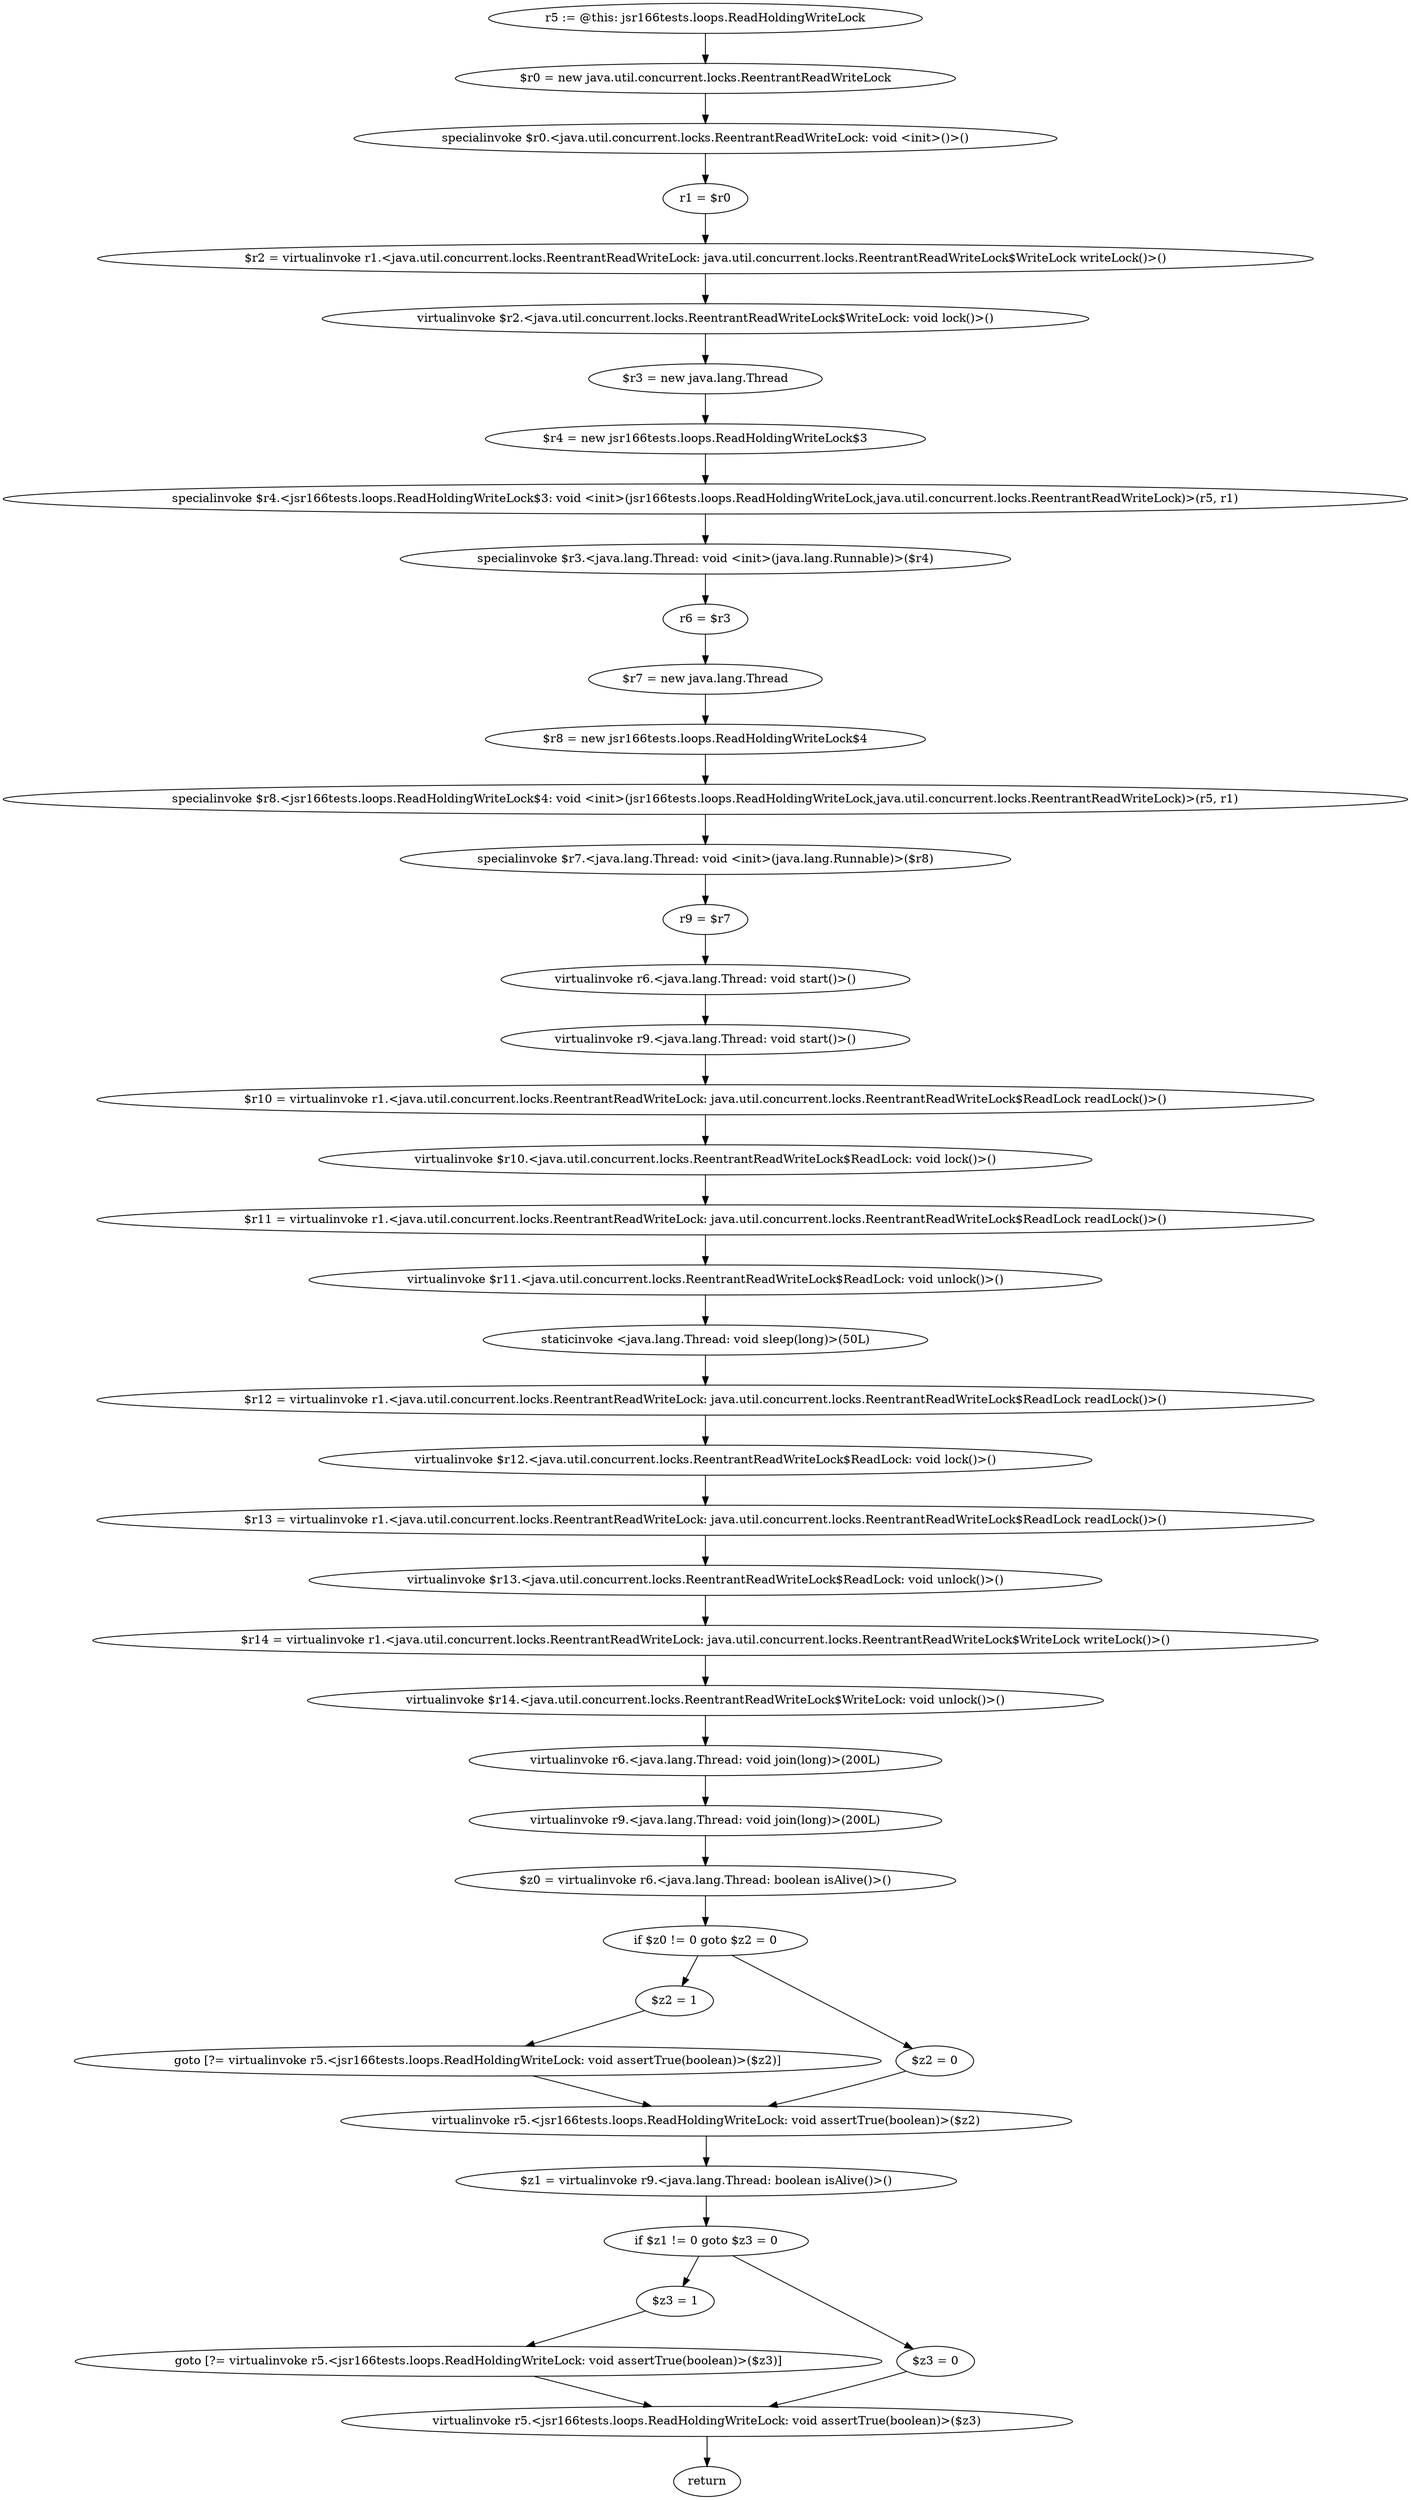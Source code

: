 digraph "unitGraph" {
    "r5 := @this: jsr166tests.loops.ReadHoldingWriteLock"
    "$r0 = new java.util.concurrent.locks.ReentrantReadWriteLock"
    "specialinvoke $r0.<java.util.concurrent.locks.ReentrantReadWriteLock: void <init>()>()"
    "r1 = $r0"
    "$r2 = virtualinvoke r1.<java.util.concurrent.locks.ReentrantReadWriteLock: java.util.concurrent.locks.ReentrantReadWriteLock$WriteLock writeLock()>()"
    "virtualinvoke $r2.<java.util.concurrent.locks.ReentrantReadWriteLock$WriteLock: void lock()>()"
    "$r3 = new java.lang.Thread"
    "$r4 = new jsr166tests.loops.ReadHoldingWriteLock$3"
    "specialinvoke $r4.<jsr166tests.loops.ReadHoldingWriteLock$3: void <init>(jsr166tests.loops.ReadHoldingWriteLock,java.util.concurrent.locks.ReentrantReadWriteLock)>(r5, r1)"
    "specialinvoke $r3.<java.lang.Thread: void <init>(java.lang.Runnable)>($r4)"
    "r6 = $r3"
    "$r7 = new java.lang.Thread"
    "$r8 = new jsr166tests.loops.ReadHoldingWriteLock$4"
    "specialinvoke $r8.<jsr166tests.loops.ReadHoldingWriteLock$4: void <init>(jsr166tests.loops.ReadHoldingWriteLock,java.util.concurrent.locks.ReentrantReadWriteLock)>(r5, r1)"
    "specialinvoke $r7.<java.lang.Thread: void <init>(java.lang.Runnable)>($r8)"
    "r9 = $r7"
    "virtualinvoke r6.<java.lang.Thread: void start()>()"
    "virtualinvoke r9.<java.lang.Thread: void start()>()"
    "$r10 = virtualinvoke r1.<java.util.concurrent.locks.ReentrantReadWriteLock: java.util.concurrent.locks.ReentrantReadWriteLock$ReadLock readLock()>()"
    "virtualinvoke $r10.<java.util.concurrent.locks.ReentrantReadWriteLock$ReadLock: void lock()>()"
    "$r11 = virtualinvoke r1.<java.util.concurrent.locks.ReentrantReadWriteLock: java.util.concurrent.locks.ReentrantReadWriteLock$ReadLock readLock()>()"
    "virtualinvoke $r11.<java.util.concurrent.locks.ReentrantReadWriteLock$ReadLock: void unlock()>()"
    "staticinvoke <java.lang.Thread: void sleep(long)>(50L)"
    "$r12 = virtualinvoke r1.<java.util.concurrent.locks.ReentrantReadWriteLock: java.util.concurrent.locks.ReentrantReadWriteLock$ReadLock readLock()>()"
    "virtualinvoke $r12.<java.util.concurrent.locks.ReentrantReadWriteLock$ReadLock: void lock()>()"
    "$r13 = virtualinvoke r1.<java.util.concurrent.locks.ReentrantReadWriteLock: java.util.concurrent.locks.ReentrantReadWriteLock$ReadLock readLock()>()"
    "virtualinvoke $r13.<java.util.concurrent.locks.ReentrantReadWriteLock$ReadLock: void unlock()>()"
    "$r14 = virtualinvoke r1.<java.util.concurrent.locks.ReentrantReadWriteLock: java.util.concurrent.locks.ReentrantReadWriteLock$WriteLock writeLock()>()"
    "virtualinvoke $r14.<java.util.concurrent.locks.ReentrantReadWriteLock$WriteLock: void unlock()>()"
    "virtualinvoke r6.<java.lang.Thread: void join(long)>(200L)"
    "virtualinvoke r9.<java.lang.Thread: void join(long)>(200L)"
    "$z0 = virtualinvoke r6.<java.lang.Thread: boolean isAlive()>()"
    "if $z0 != 0 goto $z2 = 0"
    "$z2 = 1"
    "goto [?= virtualinvoke r5.<jsr166tests.loops.ReadHoldingWriteLock: void assertTrue(boolean)>($z2)]"
    "$z2 = 0"
    "virtualinvoke r5.<jsr166tests.loops.ReadHoldingWriteLock: void assertTrue(boolean)>($z2)"
    "$z1 = virtualinvoke r9.<java.lang.Thread: boolean isAlive()>()"
    "if $z1 != 0 goto $z3 = 0"
    "$z3 = 1"
    "goto [?= virtualinvoke r5.<jsr166tests.loops.ReadHoldingWriteLock: void assertTrue(boolean)>($z3)]"
    "$z3 = 0"
    "virtualinvoke r5.<jsr166tests.loops.ReadHoldingWriteLock: void assertTrue(boolean)>($z3)"
    "return"
    "r5 := @this: jsr166tests.loops.ReadHoldingWriteLock"->"$r0 = new java.util.concurrent.locks.ReentrantReadWriteLock";
    "$r0 = new java.util.concurrent.locks.ReentrantReadWriteLock"->"specialinvoke $r0.<java.util.concurrent.locks.ReentrantReadWriteLock: void <init>()>()";
    "specialinvoke $r0.<java.util.concurrent.locks.ReentrantReadWriteLock: void <init>()>()"->"r1 = $r0";
    "r1 = $r0"->"$r2 = virtualinvoke r1.<java.util.concurrent.locks.ReentrantReadWriteLock: java.util.concurrent.locks.ReentrantReadWriteLock$WriteLock writeLock()>()";
    "$r2 = virtualinvoke r1.<java.util.concurrent.locks.ReentrantReadWriteLock: java.util.concurrent.locks.ReentrantReadWriteLock$WriteLock writeLock()>()"->"virtualinvoke $r2.<java.util.concurrent.locks.ReentrantReadWriteLock$WriteLock: void lock()>()";
    "virtualinvoke $r2.<java.util.concurrent.locks.ReentrantReadWriteLock$WriteLock: void lock()>()"->"$r3 = new java.lang.Thread";
    "$r3 = new java.lang.Thread"->"$r4 = new jsr166tests.loops.ReadHoldingWriteLock$3";
    "$r4 = new jsr166tests.loops.ReadHoldingWriteLock$3"->"specialinvoke $r4.<jsr166tests.loops.ReadHoldingWriteLock$3: void <init>(jsr166tests.loops.ReadHoldingWriteLock,java.util.concurrent.locks.ReentrantReadWriteLock)>(r5, r1)";
    "specialinvoke $r4.<jsr166tests.loops.ReadHoldingWriteLock$3: void <init>(jsr166tests.loops.ReadHoldingWriteLock,java.util.concurrent.locks.ReentrantReadWriteLock)>(r5, r1)"->"specialinvoke $r3.<java.lang.Thread: void <init>(java.lang.Runnable)>($r4)";
    "specialinvoke $r3.<java.lang.Thread: void <init>(java.lang.Runnable)>($r4)"->"r6 = $r3";
    "r6 = $r3"->"$r7 = new java.lang.Thread";
    "$r7 = new java.lang.Thread"->"$r8 = new jsr166tests.loops.ReadHoldingWriteLock$4";
    "$r8 = new jsr166tests.loops.ReadHoldingWriteLock$4"->"specialinvoke $r8.<jsr166tests.loops.ReadHoldingWriteLock$4: void <init>(jsr166tests.loops.ReadHoldingWriteLock,java.util.concurrent.locks.ReentrantReadWriteLock)>(r5, r1)";
    "specialinvoke $r8.<jsr166tests.loops.ReadHoldingWriteLock$4: void <init>(jsr166tests.loops.ReadHoldingWriteLock,java.util.concurrent.locks.ReentrantReadWriteLock)>(r5, r1)"->"specialinvoke $r7.<java.lang.Thread: void <init>(java.lang.Runnable)>($r8)";
    "specialinvoke $r7.<java.lang.Thread: void <init>(java.lang.Runnable)>($r8)"->"r9 = $r7";
    "r9 = $r7"->"virtualinvoke r6.<java.lang.Thread: void start()>()";
    "virtualinvoke r6.<java.lang.Thread: void start()>()"->"virtualinvoke r9.<java.lang.Thread: void start()>()";
    "virtualinvoke r9.<java.lang.Thread: void start()>()"->"$r10 = virtualinvoke r1.<java.util.concurrent.locks.ReentrantReadWriteLock: java.util.concurrent.locks.ReentrantReadWriteLock$ReadLock readLock()>()";
    "$r10 = virtualinvoke r1.<java.util.concurrent.locks.ReentrantReadWriteLock: java.util.concurrent.locks.ReentrantReadWriteLock$ReadLock readLock()>()"->"virtualinvoke $r10.<java.util.concurrent.locks.ReentrantReadWriteLock$ReadLock: void lock()>()";
    "virtualinvoke $r10.<java.util.concurrent.locks.ReentrantReadWriteLock$ReadLock: void lock()>()"->"$r11 = virtualinvoke r1.<java.util.concurrent.locks.ReentrantReadWriteLock: java.util.concurrent.locks.ReentrantReadWriteLock$ReadLock readLock()>()";
    "$r11 = virtualinvoke r1.<java.util.concurrent.locks.ReentrantReadWriteLock: java.util.concurrent.locks.ReentrantReadWriteLock$ReadLock readLock()>()"->"virtualinvoke $r11.<java.util.concurrent.locks.ReentrantReadWriteLock$ReadLock: void unlock()>()";
    "virtualinvoke $r11.<java.util.concurrent.locks.ReentrantReadWriteLock$ReadLock: void unlock()>()"->"staticinvoke <java.lang.Thread: void sleep(long)>(50L)";
    "staticinvoke <java.lang.Thread: void sleep(long)>(50L)"->"$r12 = virtualinvoke r1.<java.util.concurrent.locks.ReentrantReadWriteLock: java.util.concurrent.locks.ReentrantReadWriteLock$ReadLock readLock()>()";
    "$r12 = virtualinvoke r1.<java.util.concurrent.locks.ReentrantReadWriteLock: java.util.concurrent.locks.ReentrantReadWriteLock$ReadLock readLock()>()"->"virtualinvoke $r12.<java.util.concurrent.locks.ReentrantReadWriteLock$ReadLock: void lock()>()";
    "virtualinvoke $r12.<java.util.concurrent.locks.ReentrantReadWriteLock$ReadLock: void lock()>()"->"$r13 = virtualinvoke r1.<java.util.concurrent.locks.ReentrantReadWriteLock: java.util.concurrent.locks.ReentrantReadWriteLock$ReadLock readLock()>()";
    "$r13 = virtualinvoke r1.<java.util.concurrent.locks.ReentrantReadWriteLock: java.util.concurrent.locks.ReentrantReadWriteLock$ReadLock readLock()>()"->"virtualinvoke $r13.<java.util.concurrent.locks.ReentrantReadWriteLock$ReadLock: void unlock()>()";
    "virtualinvoke $r13.<java.util.concurrent.locks.ReentrantReadWriteLock$ReadLock: void unlock()>()"->"$r14 = virtualinvoke r1.<java.util.concurrent.locks.ReentrantReadWriteLock: java.util.concurrent.locks.ReentrantReadWriteLock$WriteLock writeLock()>()";
    "$r14 = virtualinvoke r1.<java.util.concurrent.locks.ReentrantReadWriteLock: java.util.concurrent.locks.ReentrantReadWriteLock$WriteLock writeLock()>()"->"virtualinvoke $r14.<java.util.concurrent.locks.ReentrantReadWriteLock$WriteLock: void unlock()>()";
    "virtualinvoke $r14.<java.util.concurrent.locks.ReentrantReadWriteLock$WriteLock: void unlock()>()"->"virtualinvoke r6.<java.lang.Thread: void join(long)>(200L)";
    "virtualinvoke r6.<java.lang.Thread: void join(long)>(200L)"->"virtualinvoke r9.<java.lang.Thread: void join(long)>(200L)";
    "virtualinvoke r9.<java.lang.Thread: void join(long)>(200L)"->"$z0 = virtualinvoke r6.<java.lang.Thread: boolean isAlive()>()";
    "$z0 = virtualinvoke r6.<java.lang.Thread: boolean isAlive()>()"->"if $z0 != 0 goto $z2 = 0";
    "if $z0 != 0 goto $z2 = 0"->"$z2 = 1";
    "if $z0 != 0 goto $z2 = 0"->"$z2 = 0";
    "$z2 = 1"->"goto [?= virtualinvoke r5.<jsr166tests.loops.ReadHoldingWriteLock: void assertTrue(boolean)>($z2)]";
    "goto [?= virtualinvoke r5.<jsr166tests.loops.ReadHoldingWriteLock: void assertTrue(boolean)>($z2)]"->"virtualinvoke r5.<jsr166tests.loops.ReadHoldingWriteLock: void assertTrue(boolean)>($z2)";
    "$z2 = 0"->"virtualinvoke r5.<jsr166tests.loops.ReadHoldingWriteLock: void assertTrue(boolean)>($z2)";
    "virtualinvoke r5.<jsr166tests.loops.ReadHoldingWriteLock: void assertTrue(boolean)>($z2)"->"$z1 = virtualinvoke r9.<java.lang.Thread: boolean isAlive()>()";
    "$z1 = virtualinvoke r9.<java.lang.Thread: boolean isAlive()>()"->"if $z1 != 0 goto $z3 = 0";
    "if $z1 != 0 goto $z3 = 0"->"$z3 = 1";
    "if $z1 != 0 goto $z3 = 0"->"$z3 = 0";
    "$z3 = 1"->"goto [?= virtualinvoke r5.<jsr166tests.loops.ReadHoldingWriteLock: void assertTrue(boolean)>($z3)]";
    "goto [?= virtualinvoke r5.<jsr166tests.loops.ReadHoldingWriteLock: void assertTrue(boolean)>($z3)]"->"virtualinvoke r5.<jsr166tests.loops.ReadHoldingWriteLock: void assertTrue(boolean)>($z3)";
    "$z3 = 0"->"virtualinvoke r5.<jsr166tests.loops.ReadHoldingWriteLock: void assertTrue(boolean)>($z3)";
    "virtualinvoke r5.<jsr166tests.loops.ReadHoldingWriteLock: void assertTrue(boolean)>($z3)"->"return";
}
